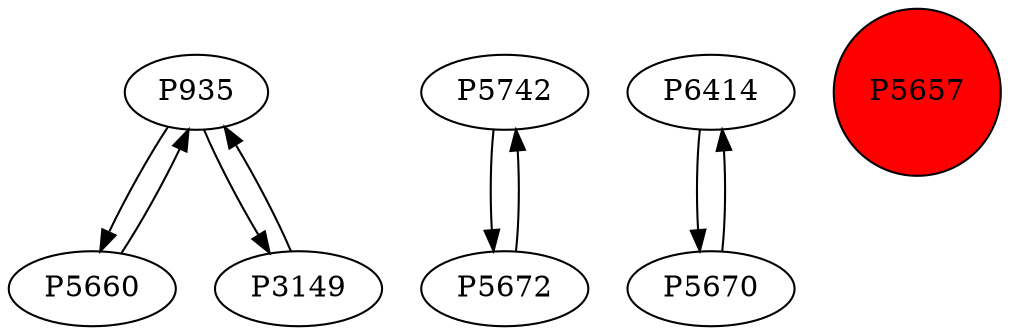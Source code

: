 digraph {
	P935 -> P5660
	P5742 -> P5672
	P935 -> P3149
	P3149 -> P935
	P6414 -> P5670
	P5670 -> P6414
	P5660 -> P935
	P5672 -> P5742
	P5657 [shape=circle]
	P5657 [style=filled]
	P5657 [fillcolor=red]
}